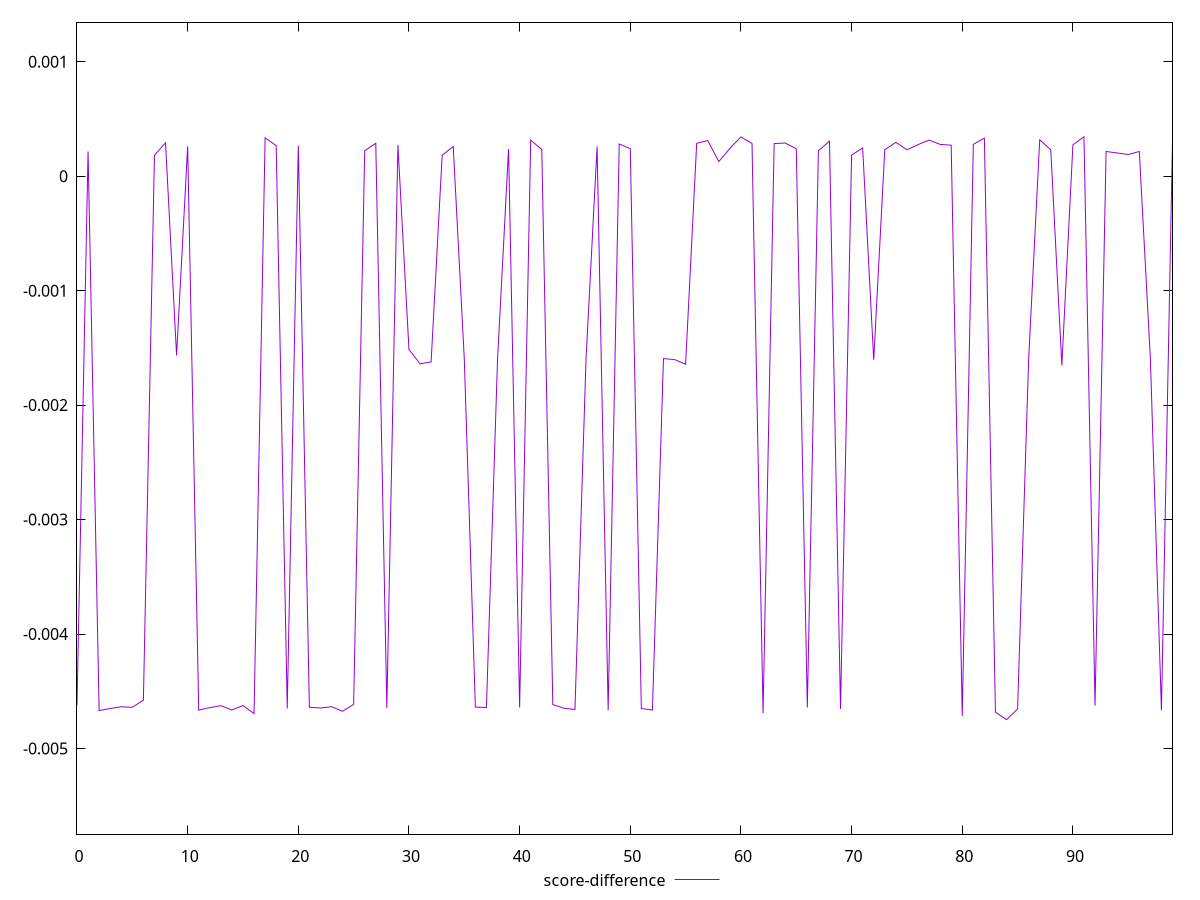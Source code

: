 reset

$scoreDifference <<EOF
0 -0.004620500833040886
1 0.0002157677145983028
2 -0.00466824181276948
3 -0.0046505865659243195
4 -0.004635124916889888
5 -0.0046397334429116865
6 -0.004577146532430576
7 0.00018242553105796144
8 0.0002913279777710942
9 -0.001565921274273463
10 0.0002605425951958118
11 -0.0046642199017625785
12 -0.004642758049273277
13 -0.004625599981767259
14 -0.004663130497540635
15 -0.004624638620239541
16 -0.004694990553878897
17 0.0003344797997117954
18 0.00026716311786167957
19 -0.00464968510994046
20 0.0002642400230652431
21 -0.004639069298241427
22 -0.004645871447353067
23 -0.004634732533542962
24 -0.004674487281437489
25 -0.004614239584337154
26 0.00022221881684569844
27 0.0002872694451692137
28 -0.004647710185843312
29 0.0002726650365467709
30 -0.0015141838168666322
31 -0.0016389459978950471
32 -0.0016233700611330004
33 0.00018210931757778326
34 0.00025934520365089586
35 -0.0015979265154741906
36 -0.004638408431662633
37 -0.00464181559948984
38 -0.0016088802934448587
39 0.00023726787336952881
40 -0.004641944046636315
41 0.00031372167672727436
42 0.00023398445006128643
43 -0.004615821714221369
44 -0.004648133547489053
45 -0.004658921052147713
46 -0.0015979794787901458
47 0.000259513415394208
48 -0.0046649832200365005
49 0.0002805510292763769
50 0.0002407504521981796
51 -0.0046508548152541795
52 -0.004663290176051604
53 -0.0015936103641597255
54 -0.0016022802338605535
55 -0.001642903883172231
56 0.00028688461928472186
57 0.00031116949233167546
58 0.0001277054991286608
59 0.0002421765238342921
60 0.0003424653836786584
61 0.00028573285548705307
62 -0.004690940230974938
63 0.0002845519927328066
64 0.00028941801933413114
65 0.00023934303656314437
66 -0.004642359399370299
67 0.0002212596897388508
68 0.00030569441363004213
69 -0.004654069714282727
70 0.00018375765545242118
71 0.0002459315369210957
72 -0.0016047821522582328
73 0.00023088154217565382
74 0.0002951619120872273
75 0.00023042680374696367
76 0.00027512837664467327
77 0.0003149314593451358
78 0.0002773295557498834
79 0.00027043804317039566
80 -0.00471513251772071
81 0.00027785337864172366
82 0.0003322581286523407
83 -0.004681857362060171
84 -0.004747822033870142
85 -0.004655220406758698
86 -0.0016000034218490722
87 0.0003174390815010586
88 0.00023028932745816633
89 -0.0016527641525535541
90 0.0002730508177696267
91 0.00034407047530171653
92 -0.004624690453350233
93 0.00021566735130651438
94 0.00020227633573721704
95 0.00018893182377610618
96 0.00021554453926531103
97 -0.0015902535551850505
98 -0.004666940211734194
99 0.00030794400076628037
EOF

set key outside below
set xrange [0:99]
set yrange [-0.005747822033870142:0.0013440704753017165]
set trange [-0.005747822033870142:0.0013440704753017165]
set terminal svg size 640, 500 enhanced background rgb 'white'
set output "reprap/first-cpu-idle/samples/pages+cached+nointeractive/score-difference/values.svg"

plot $scoreDifference title "score-difference" with line

reset
